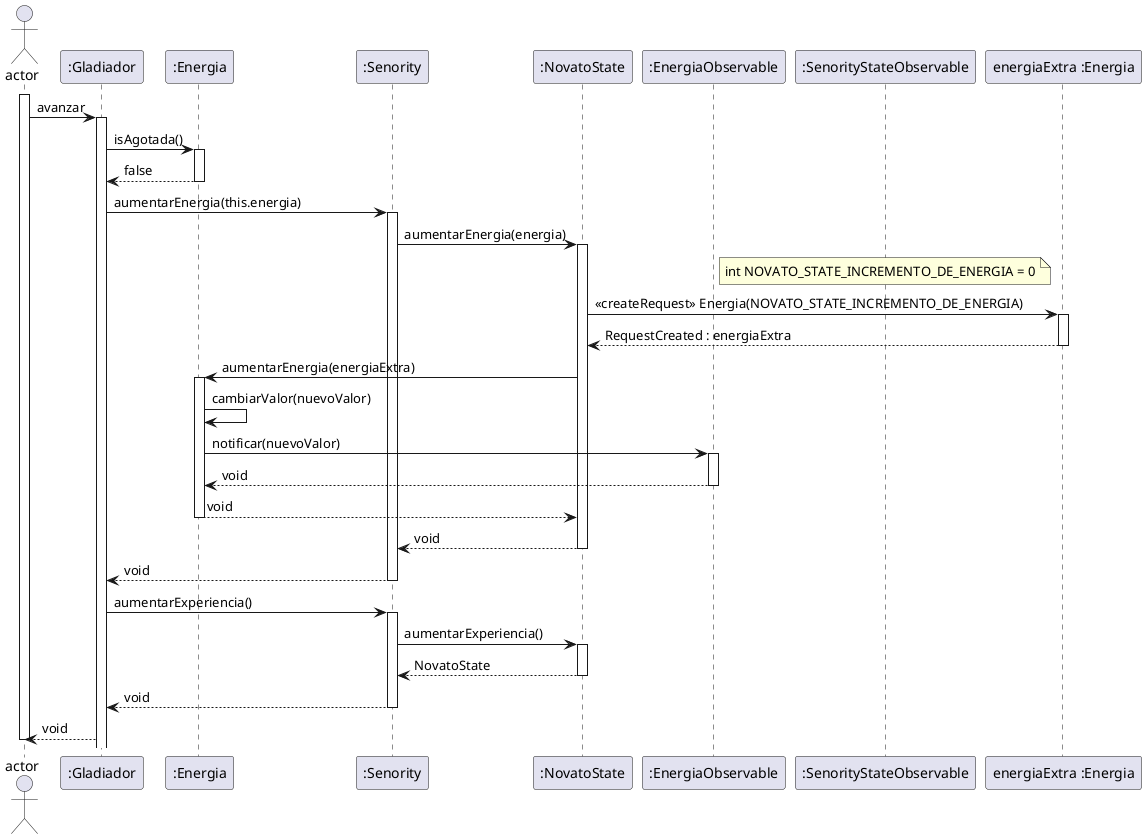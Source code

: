 @startuml
actor Actor as "actor"
participant Gladiador as ":Gladiador"
participant Energia as ":Energia"
participant Senority as ":Senority"
participant NovatoState as ":NovatoState"
participant ObservableEnergia as ":EnergiaObservable"
participant ObservableSenorityState as ":SenorityStateObservable"
participant EnergiaExtra as "energiaExtra :Energia"

  Note right
verificarQueSiPasan8TurnosElSeniorityDelGladiadorPasaDeNovatoASemiSeniorYVeSuEnergiaIncrementadaAlProximoTurno
  End note
  activate Actor
    Actor->Gladiador: avanzar
    activate Gladiador
      Gladiador->Energia: isAgotada()
      activate Energia
      Gladiador<--Energia: false
      deactivate Energia
      Gladiador->Senority: aumentarEnergia(this.energia)
      activate Senority
        Senority->NovatoState: aumentarEnergia(energia)
        activate NovatoState
        note over ObservableSenorityState : int NOVATO_STATE_INCREMENTO_DE_ENERGIA = 0
        NovatoState->EnergiaExtra: << createRequest >> Energia(NOVATO_STATE_INCREMENTO_DE_ENERGIA)
        activate EnergiaExtra
        EnergiaExtra-->NovatoState: RequestCreated : energiaExtra
        deactivate EnergiaExtra
          NovatoState->Energia: aumentarEnergia(energiaExtra)
          activate Energia
          Energia->Energia: cambiarValor(nuevoValor)
            Energia->ObservableEnergia: notificar(nuevoValor)
            activate ObservableEnergia
            Energia<--ObservableEnergia: void
            deactivate ObservableEnergia
          NovatoState<--Energia: void
          deactivate Energia
        Senority<--NovatoState: void
        deactivate NovatoState
      Gladiador<--Senority: void
      deactivate Senority
      Gladiador->Senority: aumentarExperiencia()
      activate Senority
        Senority->NovatoState: aumentarExperiencia()
        activate NovatoState
        Senority<--NovatoState: NovatoState
        deactivate NovatoState
      Gladiador<--Senority: void
      deactivate Senority
    Actor<--Gladiador: void
  deactivate Actor
@enduml
